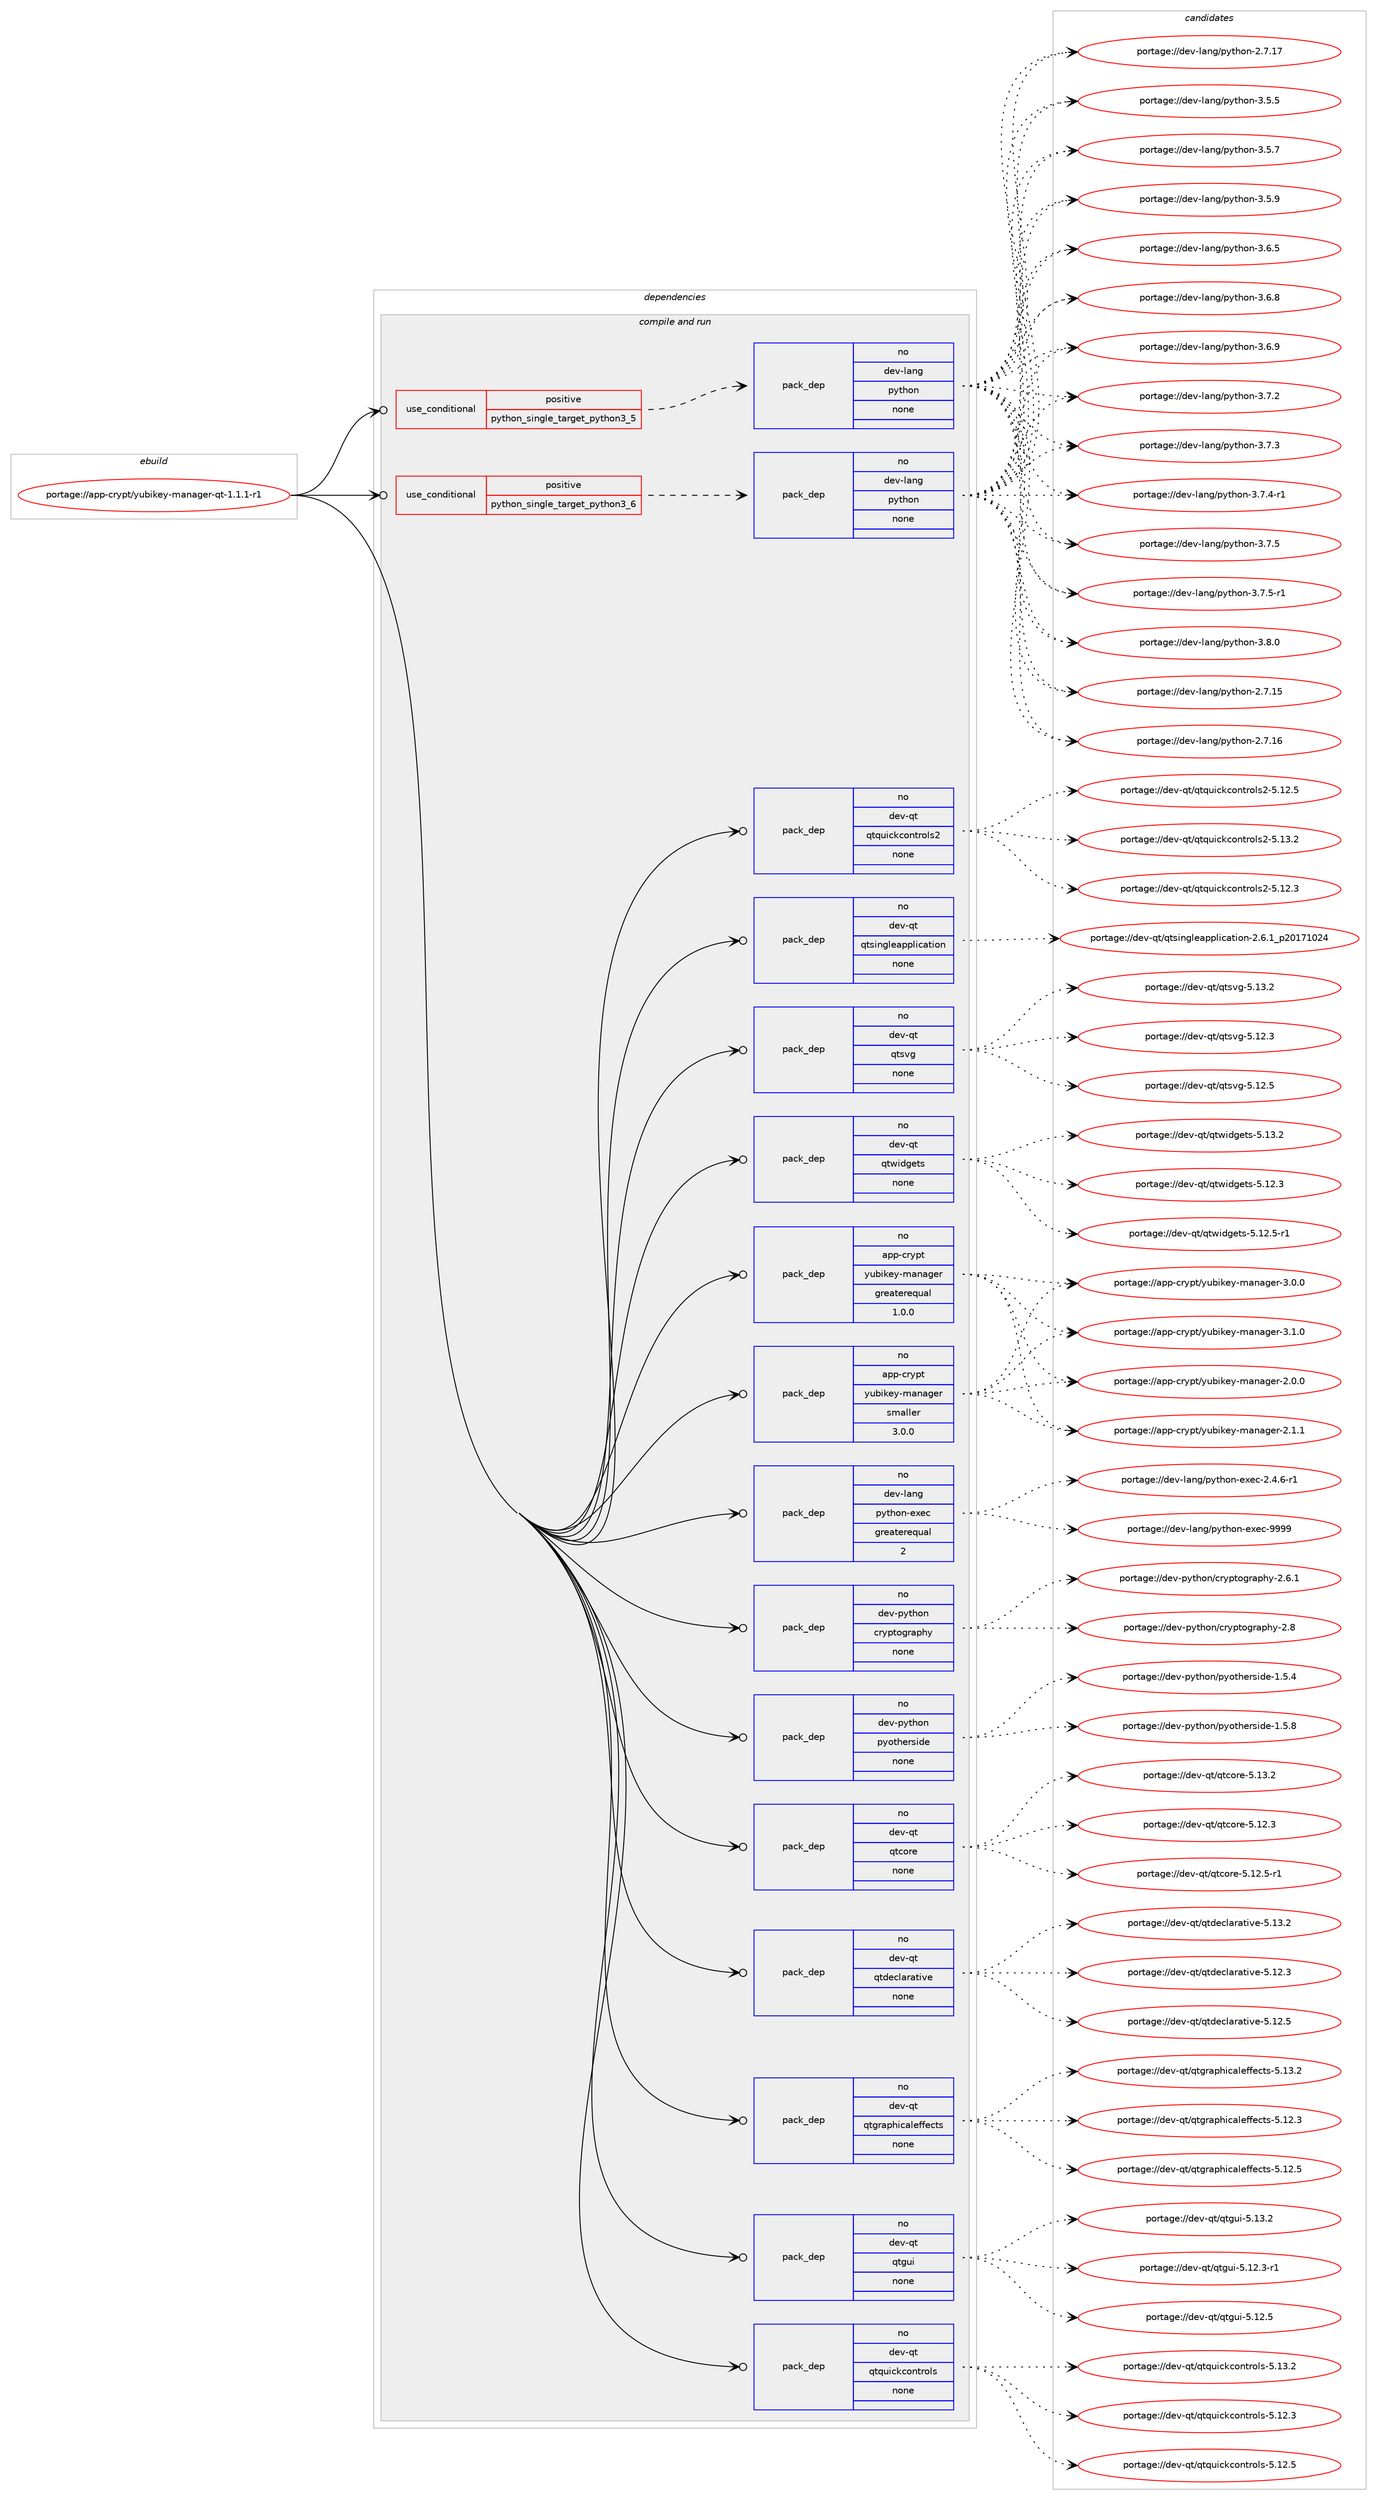 digraph prolog {

# *************
# Graph options
# *************

newrank=true;
concentrate=true;
compound=true;
graph [rankdir=LR,fontname=Helvetica,fontsize=10,ranksep=1.5];#, ranksep=2.5, nodesep=0.2];
edge  [arrowhead=vee];
node  [fontname=Helvetica,fontsize=10];

# **********
# The ebuild
# **********

subgraph cluster_leftcol {
color=gray;
rank=same;
label=<<i>ebuild</i>>;
id [label="portage://app-crypt/yubikey-manager-qt-1.1.1-r1", color=red, width=4, href="../app-crypt/yubikey-manager-qt-1.1.1-r1.svg"];
}

# ****************
# The dependencies
# ****************

subgraph cluster_midcol {
color=gray;
label=<<i>dependencies</i>>;
subgraph cluster_compile {
fillcolor="#eeeeee";
style=filled;
label=<<i>compile</i>>;
}
subgraph cluster_compileandrun {
fillcolor="#eeeeee";
style=filled;
label=<<i>compile and run</i>>;
subgraph cond3590 {
dependency14072 [label=<<TABLE BORDER="0" CELLBORDER="1" CELLSPACING="0" CELLPADDING="4"><TR><TD ROWSPAN="3" CELLPADDING="10">use_conditional</TD></TR><TR><TD>positive</TD></TR><TR><TD>python_single_target_python3_5</TD></TR></TABLE>>, shape=none, color=red];
subgraph pack10232 {
dependency14073 [label=<<TABLE BORDER="0" CELLBORDER="1" CELLSPACING="0" CELLPADDING="4" WIDTH="220"><TR><TD ROWSPAN="6" CELLPADDING="30">pack_dep</TD></TR><TR><TD WIDTH="110">no</TD></TR><TR><TD>dev-lang</TD></TR><TR><TD>python</TD></TR><TR><TD>none</TD></TR><TR><TD></TD></TR></TABLE>>, shape=none, color=blue];
}
dependency14072:e -> dependency14073:w [weight=20,style="dashed",arrowhead="vee"];
}
id:e -> dependency14072:w [weight=20,style="solid",arrowhead="odotvee"];
subgraph cond3591 {
dependency14074 [label=<<TABLE BORDER="0" CELLBORDER="1" CELLSPACING="0" CELLPADDING="4"><TR><TD ROWSPAN="3" CELLPADDING="10">use_conditional</TD></TR><TR><TD>positive</TD></TR><TR><TD>python_single_target_python3_6</TD></TR></TABLE>>, shape=none, color=red];
subgraph pack10233 {
dependency14075 [label=<<TABLE BORDER="0" CELLBORDER="1" CELLSPACING="0" CELLPADDING="4" WIDTH="220"><TR><TD ROWSPAN="6" CELLPADDING="30">pack_dep</TD></TR><TR><TD WIDTH="110">no</TD></TR><TR><TD>dev-lang</TD></TR><TR><TD>python</TD></TR><TR><TD>none</TD></TR><TR><TD></TD></TR></TABLE>>, shape=none, color=blue];
}
dependency14074:e -> dependency14075:w [weight=20,style="dashed",arrowhead="vee"];
}
id:e -> dependency14074:w [weight=20,style="solid",arrowhead="odotvee"];
subgraph pack10234 {
dependency14076 [label=<<TABLE BORDER="0" CELLBORDER="1" CELLSPACING="0" CELLPADDING="4" WIDTH="220"><TR><TD ROWSPAN="6" CELLPADDING="30">pack_dep</TD></TR><TR><TD WIDTH="110">no</TD></TR><TR><TD>app-crypt</TD></TR><TR><TD>yubikey-manager</TD></TR><TR><TD>greaterequal</TD></TR><TR><TD>1.0.0</TD></TR></TABLE>>, shape=none, color=blue];
}
id:e -> dependency14076:w [weight=20,style="solid",arrowhead="odotvee"];
subgraph pack10235 {
dependency14077 [label=<<TABLE BORDER="0" CELLBORDER="1" CELLSPACING="0" CELLPADDING="4" WIDTH="220"><TR><TD ROWSPAN="6" CELLPADDING="30">pack_dep</TD></TR><TR><TD WIDTH="110">no</TD></TR><TR><TD>app-crypt</TD></TR><TR><TD>yubikey-manager</TD></TR><TR><TD>smaller</TD></TR><TR><TD>3.0.0</TD></TR></TABLE>>, shape=none, color=blue];
}
id:e -> dependency14077:w [weight=20,style="solid",arrowhead="odotvee"];
subgraph pack10236 {
dependency14078 [label=<<TABLE BORDER="0" CELLBORDER="1" CELLSPACING="0" CELLPADDING="4" WIDTH="220"><TR><TD ROWSPAN="6" CELLPADDING="30">pack_dep</TD></TR><TR><TD WIDTH="110">no</TD></TR><TR><TD>dev-lang</TD></TR><TR><TD>python-exec</TD></TR><TR><TD>greaterequal</TD></TR><TR><TD>2</TD></TR></TABLE>>, shape=none, color=blue];
}
id:e -> dependency14078:w [weight=20,style="solid",arrowhead="odotvee"];
subgraph pack10237 {
dependency14079 [label=<<TABLE BORDER="0" CELLBORDER="1" CELLSPACING="0" CELLPADDING="4" WIDTH="220"><TR><TD ROWSPAN="6" CELLPADDING="30">pack_dep</TD></TR><TR><TD WIDTH="110">no</TD></TR><TR><TD>dev-python</TD></TR><TR><TD>cryptography</TD></TR><TR><TD>none</TD></TR><TR><TD></TD></TR></TABLE>>, shape=none, color=blue];
}
id:e -> dependency14079:w [weight=20,style="solid",arrowhead="odotvee"];
subgraph pack10238 {
dependency14080 [label=<<TABLE BORDER="0" CELLBORDER="1" CELLSPACING="0" CELLPADDING="4" WIDTH="220"><TR><TD ROWSPAN="6" CELLPADDING="30">pack_dep</TD></TR><TR><TD WIDTH="110">no</TD></TR><TR><TD>dev-python</TD></TR><TR><TD>pyotherside</TD></TR><TR><TD>none</TD></TR><TR><TD></TD></TR></TABLE>>, shape=none, color=blue];
}
id:e -> dependency14080:w [weight=20,style="solid",arrowhead="odotvee"];
subgraph pack10239 {
dependency14081 [label=<<TABLE BORDER="0" CELLBORDER="1" CELLSPACING="0" CELLPADDING="4" WIDTH="220"><TR><TD ROWSPAN="6" CELLPADDING="30">pack_dep</TD></TR><TR><TD WIDTH="110">no</TD></TR><TR><TD>dev-qt</TD></TR><TR><TD>qtcore</TD></TR><TR><TD>none</TD></TR><TR><TD></TD></TR></TABLE>>, shape=none, color=blue];
}
id:e -> dependency14081:w [weight=20,style="solid",arrowhead="odotvee"];
subgraph pack10240 {
dependency14082 [label=<<TABLE BORDER="0" CELLBORDER="1" CELLSPACING="0" CELLPADDING="4" WIDTH="220"><TR><TD ROWSPAN="6" CELLPADDING="30">pack_dep</TD></TR><TR><TD WIDTH="110">no</TD></TR><TR><TD>dev-qt</TD></TR><TR><TD>qtdeclarative</TD></TR><TR><TD>none</TD></TR><TR><TD></TD></TR></TABLE>>, shape=none, color=blue];
}
id:e -> dependency14082:w [weight=20,style="solid",arrowhead="odotvee"];
subgraph pack10241 {
dependency14083 [label=<<TABLE BORDER="0" CELLBORDER="1" CELLSPACING="0" CELLPADDING="4" WIDTH="220"><TR><TD ROWSPAN="6" CELLPADDING="30">pack_dep</TD></TR><TR><TD WIDTH="110">no</TD></TR><TR><TD>dev-qt</TD></TR><TR><TD>qtgraphicaleffects</TD></TR><TR><TD>none</TD></TR><TR><TD></TD></TR></TABLE>>, shape=none, color=blue];
}
id:e -> dependency14083:w [weight=20,style="solid",arrowhead="odotvee"];
subgraph pack10242 {
dependency14084 [label=<<TABLE BORDER="0" CELLBORDER="1" CELLSPACING="0" CELLPADDING="4" WIDTH="220"><TR><TD ROWSPAN="6" CELLPADDING="30">pack_dep</TD></TR><TR><TD WIDTH="110">no</TD></TR><TR><TD>dev-qt</TD></TR><TR><TD>qtgui</TD></TR><TR><TD>none</TD></TR><TR><TD></TD></TR></TABLE>>, shape=none, color=blue];
}
id:e -> dependency14084:w [weight=20,style="solid",arrowhead="odotvee"];
subgraph pack10243 {
dependency14085 [label=<<TABLE BORDER="0" CELLBORDER="1" CELLSPACING="0" CELLPADDING="4" WIDTH="220"><TR><TD ROWSPAN="6" CELLPADDING="30">pack_dep</TD></TR><TR><TD WIDTH="110">no</TD></TR><TR><TD>dev-qt</TD></TR><TR><TD>qtquickcontrols</TD></TR><TR><TD>none</TD></TR><TR><TD></TD></TR></TABLE>>, shape=none, color=blue];
}
id:e -> dependency14085:w [weight=20,style="solid",arrowhead="odotvee"];
subgraph pack10244 {
dependency14086 [label=<<TABLE BORDER="0" CELLBORDER="1" CELLSPACING="0" CELLPADDING="4" WIDTH="220"><TR><TD ROWSPAN="6" CELLPADDING="30">pack_dep</TD></TR><TR><TD WIDTH="110">no</TD></TR><TR><TD>dev-qt</TD></TR><TR><TD>qtquickcontrols2</TD></TR><TR><TD>none</TD></TR><TR><TD></TD></TR></TABLE>>, shape=none, color=blue];
}
id:e -> dependency14086:w [weight=20,style="solid",arrowhead="odotvee"];
subgraph pack10245 {
dependency14087 [label=<<TABLE BORDER="0" CELLBORDER="1" CELLSPACING="0" CELLPADDING="4" WIDTH="220"><TR><TD ROWSPAN="6" CELLPADDING="30">pack_dep</TD></TR><TR><TD WIDTH="110">no</TD></TR><TR><TD>dev-qt</TD></TR><TR><TD>qtsingleapplication</TD></TR><TR><TD>none</TD></TR><TR><TD></TD></TR></TABLE>>, shape=none, color=blue];
}
id:e -> dependency14087:w [weight=20,style="solid",arrowhead="odotvee"];
subgraph pack10246 {
dependency14088 [label=<<TABLE BORDER="0" CELLBORDER="1" CELLSPACING="0" CELLPADDING="4" WIDTH="220"><TR><TD ROWSPAN="6" CELLPADDING="30">pack_dep</TD></TR><TR><TD WIDTH="110">no</TD></TR><TR><TD>dev-qt</TD></TR><TR><TD>qtsvg</TD></TR><TR><TD>none</TD></TR><TR><TD></TD></TR></TABLE>>, shape=none, color=blue];
}
id:e -> dependency14088:w [weight=20,style="solid",arrowhead="odotvee"];
subgraph pack10247 {
dependency14089 [label=<<TABLE BORDER="0" CELLBORDER="1" CELLSPACING="0" CELLPADDING="4" WIDTH="220"><TR><TD ROWSPAN="6" CELLPADDING="30">pack_dep</TD></TR><TR><TD WIDTH="110">no</TD></TR><TR><TD>dev-qt</TD></TR><TR><TD>qtwidgets</TD></TR><TR><TD>none</TD></TR><TR><TD></TD></TR></TABLE>>, shape=none, color=blue];
}
id:e -> dependency14089:w [weight=20,style="solid",arrowhead="odotvee"];
}
subgraph cluster_run {
fillcolor="#eeeeee";
style=filled;
label=<<i>run</i>>;
}
}

# **************
# The candidates
# **************

subgraph cluster_choices {
rank=same;
color=gray;
label=<<i>candidates</i>>;

subgraph choice10232 {
color=black;
nodesep=1;
choiceportage10010111845108971101034711212111610411111045504655464953 [label="portage://dev-lang/python-2.7.15", color=red, width=4,href="../dev-lang/python-2.7.15.svg"];
choiceportage10010111845108971101034711212111610411111045504655464954 [label="portage://dev-lang/python-2.7.16", color=red, width=4,href="../dev-lang/python-2.7.16.svg"];
choiceportage10010111845108971101034711212111610411111045504655464955 [label="portage://dev-lang/python-2.7.17", color=red, width=4,href="../dev-lang/python-2.7.17.svg"];
choiceportage100101118451089711010347112121116104111110455146534653 [label="portage://dev-lang/python-3.5.5", color=red, width=4,href="../dev-lang/python-3.5.5.svg"];
choiceportage100101118451089711010347112121116104111110455146534655 [label="portage://dev-lang/python-3.5.7", color=red, width=4,href="../dev-lang/python-3.5.7.svg"];
choiceportage100101118451089711010347112121116104111110455146534657 [label="portage://dev-lang/python-3.5.9", color=red, width=4,href="../dev-lang/python-3.5.9.svg"];
choiceportage100101118451089711010347112121116104111110455146544653 [label="portage://dev-lang/python-3.6.5", color=red, width=4,href="../dev-lang/python-3.6.5.svg"];
choiceportage100101118451089711010347112121116104111110455146544656 [label="portage://dev-lang/python-3.6.8", color=red, width=4,href="../dev-lang/python-3.6.8.svg"];
choiceportage100101118451089711010347112121116104111110455146544657 [label="portage://dev-lang/python-3.6.9", color=red, width=4,href="../dev-lang/python-3.6.9.svg"];
choiceportage100101118451089711010347112121116104111110455146554650 [label="portage://dev-lang/python-3.7.2", color=red, width=4,href="../dev-lang/python-3.7.2.svg"];
choiceportage100101118451089711010347112121116104111110455146554651 [label="portage://dev-lang/python-3.7.3", color=red, width=4,href="../dev-lang/python-3.7.3.svg"];
choiceportage1001011184510897110103471121211161041111104551465546524511449 [label="portage://dev-lang/python-3.7.4-r1", color=red, width=4,href="../dev-lang/python-3.7.4-r1.svg"];
choiceportage100101118451089711010347112121116104111110455146554653 [label="portage://dev-lang/python-3.7.5", color=red, width=4,href="../dev-lang/python-3.7.5.svg"];
choiceportage1001011184510897110103471121211161041111104551465546534511449 [label="portage://dev-lang/python-3.7.5-r1", color=red, width=4,href="../dev-lang/python-3.7.5-r1.svg"];
choiceportage100101118451089711010347112121116104111110455146564648 [label="portage://dev-lang/python-3.8.0", color=red, width=4,href="../dev-lang/python-3.8.0.svg"];
dependency14073:e -> choiceportage10010111845108971101034711212111610411111045504655464953:w [style=dotted,weight="100"];
dependency14073:e -> choiceportage10010111845108971101034711212111610411111045504655464954:w [style=dotted,weight="100"];
dependency14073:e -> choiceportage10010111845108971101034711212111610411111045504655464955:w [style=dotted,weight="100"];
dependency14073:e -> choiceportage100101118451089711010347112121116104111110455146534653:w [style=dotted,weight="100"];
dependency14073:e -> choiceportage100101118451089711010347112121116104111110455146534655:w [style=dotted,weight="100"];
dependency14073:e -> choiceportage100101118451089711010347112121116104111110455146534657:w [style=dotted,weight="100"];
dependency14073:e -> choiceportage100101118451089711010347112121116104111110455146544653:w [style=dotted,weight="100"];
dependency14073:e -> choiceportage100101118451089711010347112121116104111110455146544656:w [style=dotted,weight="100"];
dependency14073:e -> choiceportage100101118451089711010347112121116104111110455146544657:w [style=dotted,weight="100"];
dependency14073:e -> choiceportage100101118451089711010347112121116104111110455146554650:w [style=dotted,weight="100"];
dependency14073:e -> choiceportage100101118451089711010347112121116104111110455146554651:w [style=dotted,weight="100"];
dependency14073:e -> choiceportage1001011184510897110103471121211161041111104551465546524511449:w [style=dotted,weight="100"];
dependency14073:e -> choiceportage100101118451089711010347112121116104111110455146554653:w [style=dotted,weight="100"];
dependency14073:e -> choiceportage1001011184510897110103471121211161041111104551465546534511449:w [style=dotted,weight="100"];
dependency14073:e -> choiceportage100101118451089711010347112121116104111110455146564648:w [style=dotted,weight="100"];
}
subgraph choice10233 {
color=black;
nodesep=1;
choiceportage10010111845108971101034711212111610411111045504655464953 [label="portage://dev-lang/python-2.7.15", color=red, width=4,href="../dev-lang/python-2.7.15.svg"];
choiceportage10010111845108971101034711212111610411111045504655464954 [label="portage://dev-lang/python-2.7.16", color=red, width=4,href="../dev-lang/python-2.7.16.svg"];
choiceportage10010111845108971101034711212111610411111045504655464955 [label="portage://dev-lang/python-2.7.17", color=red, width=4,href="../dev-lang/python-2.7.17.svg"];
choiceportage100101118451089711010347112121116104111110455146534653 [label="portage://dev-lang/python-3.5.5", color=red, width=4,href="../dev-lang/python-3.5.5.svg"];
choiceportage100101118451089711010347112121116104111110455146534655 [label="portage://dev-lang/python-3.5.7", color=red, width=4,href="../dev-lang/python-3.5.7.svg"];
choiceportage100101118451089711010347112121116104111110455146534657 [label="portage://dev-lang/python-3.5.9", color=red, width=4,href="../dev-lang/python-3.5.9.svg"];
choiceportage100101118451089711010347112121116104111110455146544653 [label="portage://dev-lang/python-3.6.5", color=red, width=4,href="../dev-lang/python-3.6.5.svg"];
choiceportage100101118451089711010347112121116104111110455146544656 [label="portage://dev-lang/python-3.6.8", color=red, width=4,href="../dev-lang/python-3.6.8.svg"];
choiceportage100101118451089711010347112121116104111110455146544657 [label="portage://dev-lang/python-3.6.9", color=red, width=4,href="../dev-lang/python-3.6.9.svg"];
choiceportage100101118451089711010347112121116104111110455146554650 [label="portage://dev-lang/python-3.7.2", color=red, width=4,href="../dev-lang/python-3.7.2.svg"];
choiceportage100101118451089711010347112121116104111110455146554651 [label="portage://dev-lang/python-3.7.3", color=red, width=4,href="../dev-lang/python-3.7.3.svg"];
choiceportage1001011184510897110103471121211161041111104551465546524511449 [label="portage://dev-lang/python-3.7.4-r1", color=red, width=4,href="../dev-lang/python-3.7.4-r1.svg"];
choiceportage100101118451089711010347112121116104111110455146554653 [label="portage://dev-lang/python-3.7.5", color=red, width=4,href="../dev-lang/python-3.7.5.svg"];
choiceportage1001011184510897110103471121211161041111104551465546534511449 [label="portage://dev-lang/python-3.7.5-r1", color=red, width=4,href="../dev-lang/python-3.7.5-r1.svg"];
choiceportage100101118451089711010347112121116104111110455146564648 [label="portage://dev-lang/python-3.8.0", color=red, width=4,href="../dev-lang/python-3.8.0.svg"];
dependency14075:e -> choiceportage10010111845108971101034711212111610411111045504655464953:w [style=dotted,weight="100"];
dependency14075:e -> choiceportage10010111845108971101034711212111610411111045504655464954:w [style=dotted,weight="100"];
dependency14075:e -> choiceportage10010111845108971101034711212111610411111045504655464955:w [style=dotted,weight="100"];
dependency14075:e -> choiceportage100101118451089711010347112121116104111110455146534653:w [style=dotted,weight="100"];
dependency14075:e -> choiceportage100101118451089711010347112121116104111110455146534655:w [style=dotted,weight="100"];
dependency14075:e -> choiceportage100101118451089711010347112121116104111110455146534657:w [style=dotted,weight="100"];
dependency14075:e -> choiceportage100101118451089711010347112121116104111110455146544653:w [style=dotted,weight="100"];
dependency14075:e -> choiceportage100101118451089711010347112121116104111110455146544656:w [style=dotted,weight="100"];
dependency14075:e -> choiceportage100101118451089711010347112121116104111110455146544657:w [style=dotted,weight="100"];
dependency14075:e -> choiceportage100101118451089711010347112121116104111110455146554650:w [style=dotted,weight="100"];
dependency14075:e -> choiceportage100101118451089711010347112121116104111110455146554651:w [style=dotted,weight="100"];
dependency14075:e -> choiceportage1001011184510897110103471121211161041111104551465546524511449:w [style=dotted,weight="100"];
dependency14075:e -> choiceportage100101118451089711010347112121116104111110455146554653:w [style=dotted,weight="100"];
dependency14075:e -> choiceportage1001011184510897110103471121211161041111104551465546534511449:w [style=dotted,weight="100"];
dependency14075:e -> choiceportage100101118451089711010347112121116104111110455146564648:w [style=dotted,weight="100"];
}
subgraph choice10234 {
color=black;
nodesep=1;
choiceportage9711211245991141211121164712111798105107101121451099711097103101114455046484648 [label="portage://app-crypt/yubikey-manager-2.0.0", color=red, width=4,href="../app-crypt/yubikey-manager-2.0.0.svg"];
choiceportage9711211245991141211121164712111798105107101121451099711097103101114455046494649 [label="portage://app-crypt/yubikey-manager-2.1.1", color=red, width=4,href="../app-crypt/yubikey-manager-2.1.1.svg"];
choiceportage9711211245991141211121164712111798105107101121451099711097103101114455146484648 [label="portage://app-crypt/yubikey-manager-3.0.0", color=red, width=4,href="../app-crypt/yubikey-manager-3.0.0.svg"];
choiceportage9711211245991141211121164712111798105107101121451099711097103101114455146494648 [label="portage://app-crypt/yubikey-manager-3.1.0", color=red, width=4,href="../app-crypt/yubikey-manager-3.1.0.svg"];
dependency14076:e -> choiceportage9711211245991141211121164712111798105107101121451099711097103101114455046484648:w [style=dotted,weight="100"];
dependency14076:e -> choiceportage9711211245991141211121164712111798105107101121451099711097103101114455046494649:w [style=dotted,weight="100"];
dependency14076:e -> choiceportage9711211245991141211121164712111798105107101121451099711097103101114455146484648:w [style=dotted,weight="100"];
dependency14076:e -> choiceportage9711211245991141211121164712111798105107101121451099711097103101114455146494648:w [style=dotted,weight="100"];
}
subgraph choice10235 {
color=black;
nodesep=1;
choiceportage9711211245991141211121164712111798105107101121451099711097103101114455046484648 [label="portage://app-crypt/yubikey-manager-2.0.0", color=red, width=4,href="../app-crypt/yubikey-manager-2.0.0.svg"];
choiceportage9711211245991141211121164712111798105107101121451099711097103101114455046494649 [label="portage://app-crypt/yubikey-manager-2.1.1", color=red, width=4,href="../app-crypt/yubikey-manager-2.1.1.svg"];
choiceportage9711211245991141211121164712111798105107101121451099711097103101114455146484648 [label="portage://app-crypt/yubikey-manager-3.0.0", color=red, width=4,href="../app-crypt/yubikey-manager-3.0.0.svg"];
choiceportage9711211245991141211121164712111798105107101121451099711097103101114455146494648 [label="portage://app-crypt/yubikey-manager-3.1.0", color=red, width=4,href="../app-crypt/yubikey-manager-3.1.0.svg"];
dependency14077:e -> choiceportage9711211245991141211121164712111798105107101121451099711097103101114455046484648:w [style=dotted,weight="100"];
dependency14077:e -> choiceportage9711211245991141211121164712111798105107101121451099711097103101114455046494649:w [style=dotted,weight="100"];
dependency14077:e -> choiceportage9711211245991141211121164712111798105107101121451099711097103101114455146484648:w [style=dotted,weight="100"];
dependency14077:e -> choiceportage9711211245991141211121164712111798105107101121451099711097103101114455146494648:w [style=dotted,weight="100"];
}
subgraph choice10236 {
color=black;
nodesep=1;
choiceportage10010111845108971101034711212111610411111045101120101994550465246544511449 [label="portage://dev-lang/python-exec-2.4.6-r1", color=red, width=4,href="../dev-lang/python-exec-2.4.6-r1.svg"];
choiceportage10010111845108971101034711212111610411111045101120101994557575757 [label="portage://dev-lang/python-exec-9999", color=red, width=4,href="../dev-lang/python-exec-9999.svg"];
dependency14078:e -> choiceportage10010111845108971101034711212111610411111045101120101994550465246544511449:w [style=dotted,weight="100"];
dependency14078:e -> choiceportage10010111845108971101034711212111610411111045101120101994557575757:w [style=dotted,weight="100"];
}
subgraph choice10237 {
color=black;
nodesep=1;
choiceportage10010111845112121116104111110479911412111211611110311497112104121455046544649 [label="portage://dev-python/cryptography-2.6.1", color=red, width=4,href="../dev-python/cryptography-2.6.1.svg"];
choiceportage1001011184511212111610411111047991141211121161111031149711210412145504656 [label="portage://dev-python/cryptography-2.8", color=red, width=4,href="../dev-python/cryptography-2.8.svg"];
dependency14079:e -> choiceportage10010111845112121116104111110479911412111211611110311497112104121455046544649:w [style=dotted,weight="100"];
dependency14079:e -> choiceportage1001011184511212111610411111047991141211121161111031149711210412145504656:w [style=dotted,weight="100"];
}
subgraph choice10238 {
color=black;
nodesep=1;
choiceportage1001011184511212111610411111047112121111116104101114115105100101454946534652 [label="portage://dev-python/pyotherside-1.5.4", color=red, width=4,href="../dev-python/pyotherside-1.5.4.svg"];
choiceportage1001011184511212111610411111047112121111116104101114115105100101454946534656 [label="portage://dev-python/pyotherside-1.5.8", color=red, width=4,href="../dev-python/pyotherside-1.5.8.svg"];
dependency14080:e -> choiceportage1001011184511212111610411111047112121111116104101114115105100101454946534652:w [style=dotted,weight="100"];
dependency14080:e -> choiceportage1001011184511212111610411111047112121111116104101114115105100101454946534656:w [style=dotted,weight="100"];
}
subgraph choice10239 {
color=black;
nodesep=1;
choiceportage10010111845113116471131169911111410145534649504651 [label="portage://dev-qt/qtcore-5.12.3", color=red, width=4,href="../dev-qt/qtcore-5.12.3.svg"];
choiceportage100101118451131164711311699111114101455346495046534511449 [label="portage://dev-qt/qtcore-5.12.5-r1", color=red, width=4,href="../dev-qt/qtcore-5.12.5-r1.svg"];
choiceportage10010111845113116471131169911111410145534649514650 [label="portage://dev-qt/qtcore-5.13.2", color=red, width=4,href="../dev-qt/qtcore-5.13.2.svg"];
dependency14081:e -> choiceportage10010111845113116471131169911111410145534649504651:w [style=dotted,weight="100"];
dependency14081:e -> choiceportage100101118451131164711311699111114101455346495046534511449:w [style=dotted,weight="100"];
dependency14081:e -> choiceportage10010111845113116471131169911111410145534649514650:w [style=dotted,weight="100"];
}
subgraph choice10240 {
color=black;
nodesep=1;
choiceportage100101118451131164711311610010199108971149711610511810145534649504651 [label="portage://dev-qt/qtdeclarative-5.12.3", color=red, width=4,href="../dev-qt/qtdeclarative-5.12.3.svg"];
choiceportage100101118451131164711311610010199108971149711610511810145534649504653 [label="portage://dev-qt/qtdeclarative-5.12.5", color=red, width=4,href="../dev-qt/qtdeclarative-5.12.5.svg"];
choiceportage100101118451131164711311610010199108971149711610511810145534649514650 [label="portage://dev-qt/qtdeclarative-5.13.2", color=red, width=4,href="../dev-qt/qtdeclarative-5.13.2.svg"];
dependency14082:e -> choiceportage100101118451131164711311610010199108971149711610511810145534649504651:w [style=dotted,weight="100"];
dependency14082:e -> choiceportage100101118451131164711311610010199108971149711610511810145534649504653:w [style=dotted,weight="100"];
dependency14082:e -> choiceportage100101118451131164711311610010199108971149711610511810145534649514650:w [style=dotted,weight="100"];
}
subgraph choice10241 {
color=black;
nodesep=1;
choiceportage10010111845113116471131161031149711210410599971081011021021019911611545534649504651 [label="portage://dev-qt/qtgraphicaleffects-5.12.3", color=red, width=4,href="../dev-qt/qtgraphicaleffects-5.12.3.svg"];
choiceportage10010111845113116471131161031149711210410599971081011021021019911611545534649504653 [label="portage://dev-qt/qtgraphicaleffects-5.12.5", color=red, width=4,href="../dev-qt/qtgraphicaleffects-5.12.5.svg"];
choiceportage10010111845113116471131161031149711210410599971081011021021019911611545534649514650 [label="portage://dev-qt/qtgraphicaleffects-5.13.2", color=red, width=4,href="../dev-qt/qtgraphicaleffects-5.13.2.svg"];
dependency14083:e -> choiceportage10010111845113116471131161031149711210410599971081011021021019911611545534649504651:w [style=dotted,weight="100"];
dependency14083:e -> choiceportage10010111845113116471131161031149711210410599971081011021021019911611545534649504653:w [style=dotted,weight="100"];
dependency14083:e -> choiceportage10010111845113116471131161031149711210410599971081011021021019911611545534649514650:w [style=dotted,weight="100"];
}
subgraph choice10242 {
color=black;
nodesep=1;
choiceportage1001011184511311647113116103117105455346495046514511449 [label="portage://dev-qt/qtgui-5.12.3-r1", color=red, width=4,href="../dev-qt/qtgui-5.12.3-r1.svg"];
choiceportage100101118451131164711311610311710545534649504653 [label="portage://dev-qt/qtgui-5.12.5", color=red, width=4,href="../dev-qt/qtgui-5.12.5.svg"];
choiceportage100101118451131164711311610311710545534649514650 [label="portage://dev-qt/qtgui-5.13.2", color=red, width=4,href="../dev-qt/qtgui-5.13.2.svg"];
dependency14084:e -> choiceportage1001011184511311647113116103117105455346495046514511449:w [style=dotted,weight="100"];
dependency14084:e -> choiceportage100101118451131164711311610311710545534649504653:w [style=dotted,weight="100"];
dependency14084:e -> choiceportage100101118451131164711311610311710545534649514650:w [style=dotted,weight="100"];
}
subgraph choice10243 {
color=black;
nodesep=1;
choiceportage1001011184511311647113116113117105991079911111011611411110811545534649504651 [label="portage://dev-qt/qtquickcontrols-5.12.3", color=red, width=4,href="../dev-qt/qtquickcontrols-5.12.3.svg"];
choiceportage1001011184511311647113116113117105991079911111011611411110811545534649504653 [label="portage://dev-qt/qtquickcontrols-5.12.5", color=red, width=4,href="../dev-qt/qtquickcontrols-5.12.5.svg"];
choiceportage1001011184511311647113116113117105991079911111011611411110811545534649514650 [label="portage://dev-qt/qtquickcontrols-5.13.2", color=red, width=4,href="../dev-qt/qtquickcontrols-5.13.2.svg"];
dependency14085:e -> choiceportage1001011184511311647113116113117105991079911111011611411110811545534649504651:w [style=dotted,weight="100"];
dependency14085:e -> choiceportage1001011184511311647113116113117105991079911111011611411110811545534649504653:w [style=dotted,weight="100"];
dependency14085:e -> choiceportage1001011184511311647113116113117105991079911111011611411110811545534649514650:w [style=dotted,weight="100"];
}
subgraph choice10244 {
color=black;
nodesep=1;
choiceportage100101118451131164711311611311710599107991111101161141111081155045534649504651 [label="portage://dev-qt/qtquickcontrols2-5.12.3", color=red, width=4,href="../dev-qt/qtquickcontrols2-5.12.3.svg"];
choiceportage100101118451131164711311611311710599107991111101161141111081155045534649504653 [label="portage://dev-qt/qtquickcontrols2-5.12.5", color=red, width=4,href="../dev-qt/qtquickcontrols2-5.12.5.svg"];
choiceportage100101118451131164711311611311710599107991111101161141111081155045534649514650 [label="portage://dev-qt/qtquickcontrols2-5.13.2", color=red, width=4,href="../dev-qt/qtquickcontrols2-5.13.2.svg"];
dependency14086:e -> choiceportage100101118451131164711311611311710599107991111101161141111081155045534649504651:w [style=dotted,weight="100"];
dependency14086:e -> choiceportage100101118451131164711311611311710599107991111101161141111081155045534649504653:w [style=dotted,weight="100"];
dependency14086:e -> choiceportage100101118451131164711311611311710599107991111101161141111081155045534649514650:w [style=dotted,weight="100"];
}
subgraph choice10245 {
color=black;
nodesep=1;
choiceportage1001011184511311647113116115105110103108101971121121081059997116105111110455046544649951125048495549485052 [label="portage://dev-qt/qtsingleapplication-2.6.1_p20171024", color=red, width=4,href="../dev-qt/qtsingleapplication-2.6.1_p20171024.svg"];
dependency14087:e -> choiceportage1001011184511311647113116115105110103108101971121121081059997116105111110455046544649951125048495549485052:w [style=dotted,weight="100"];
}
subgraph choice10246 {
color=black;
nodesep=1;
choiceportage100101118451131164711311611511810345534649504651 [label="portage://dev-qt/qtsvg-5.12.3", color=red, width=4,href="../dev-qt/qtsvg-5.12.3.svg"];
choiceportage100101118451131164711311611511810345534649504653 [label="portage://dev-qt/qtsvg-5.12.5", color=red, width=4,href="../dev-qt/qtsvg-5.12.5.svg"];
choiceportage100101118451131164711311611511810345534649514650 [label="portage://dev-qt/qtsvg-5.13.2", color=red, width=4,href="../dev-qt/qtsvg-5.13.2.svg"];
dependency14088:e -> choiceportage100101118451131164711311611511810345534649504651:w [style=dotted,weight="100"];
dependency14088:e -> choiceportage100101118451131164711311611511810345534649504653:w [style=dotted,weight="100"];
dependency14088:e -> choiceportage100101118451131164711311611511810345534649514650:w [style=dotted,weight="100"];
}
subgraph choice10247 {
color=black;
nodesep=1;
choiceportage100101118451131164711311611910510010310111611545534649504651 [label="portage://dev-qt/qtwidgets-5.12.3", color=red, width=4,href="../dev-qt/qtwidgets-5.12.3.svg"];
choiceportage1001011184511311647113116119105100103101116115455346495046534511449 [label="portage://dev-qt/qtwidgets-5.12.5-r1", color=red, width=4,href="../dev-qt/qtwidgets-5.12.5-r1.svg"];
choiceportage100101118451131164711311611910510010310111611545534649514650 [label="portage://dev-qt/qtwidgets-5.13.2", color=red, width=4,href="../dev-qt/qtwidgets-5.13.2.svg"];
dependency14089:e -> choiceportage100101118451131164711311611910510010310111611545534649504651:w [style=dotted,weight="100"];
dependency14089:e -> choiceportage1001011184511311647113116119105100103101116115455346495046534511449:w [style=dotted,weight="100"];
dependency14089:e -> choiceportage100101118451131164711311611910510010310111611545534649514650:w [style=dotted,weight="100"];
}
}

}
